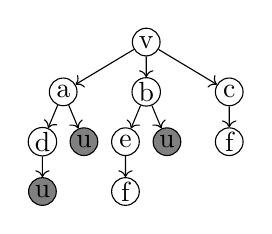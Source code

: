   \begin{tikzpicture}[baseline=0pt,->,
  level/.style={sibling distance = 3em/#1,level distance = 1.8em},
  interestnode/.style = {circle,draw,fill=gray,inner sep=0.5pt,minimum size=10pt},
  treenode/.style = {circle,draw,inner sep=0.5pt,minimum size=10pt}]
  \node [treenode] {v}
      child{ node [treenode] {a}
               child{ node [treenode] {d}
         child{ node [interestnode] {u}}
              }
              child{ node [interestnode] {u}}
      }
      child{ node [treenode] {b}
              child{ node [treenode] {e}
         child{ node [treenode] {f}}
              }
              child{ node [interestnode] {u}}
      }
      child{ node [treenode] {c}
         child{ node [treenode] {f}
       }
     }
  ;
  \end{tikzpicture}
